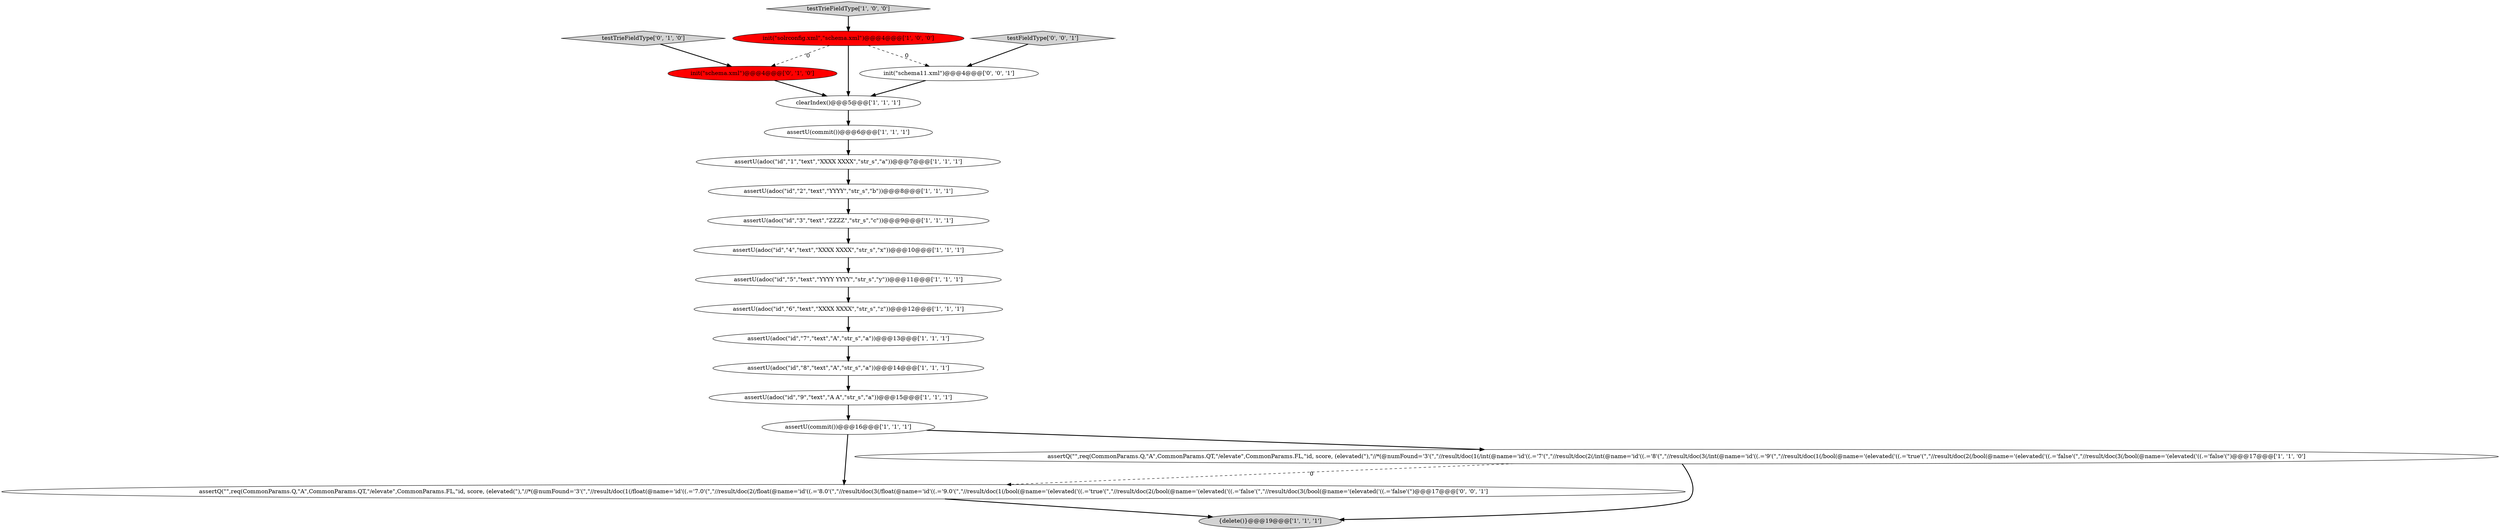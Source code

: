 digraph {
18 [style = filled, label = "init(\"schema11.xml\")@@@4@@@['0', '0', '1']", fillcolor = white, shape = ellipse image = "AAA0AAABBB3BBB"];
6 [style = filled, label = "assertU(adoc(\"id\",\"5\",\"text\",\"YYYY YYYY\",\"str_s\",\"y\"))@@@11@@@['1', '1', '1']", fillcolor = white, shape = ellipse image = "AAA0AAABBB1BBB"];
8 [style = filled, label = "assertU(adoc(\"id\",\"6\",\"text\",\"XXXX XXXX\",\"str_s\",\"z\"))@@@12@@@['1', '1', '1']", fillcolor = white, shape = ellipse image = "AAA0AAABBB1BBB"];
14 [style = filled, label = "assertU(adoc(\"id\",\"8\",\"text\",\"A\",\"str_s\",\"a\"))@@@14@@@['1', '1', '1']", fillcolor = white, shape = ellipse image = "AAA0AAABBB1BBB"];
2 [style = filled, label = "{delete()}@@@19@@@['1', '1', '1']", fillcolor = lightgray, shape = ellipse image = "AAA0AAABBB1BBB"];
9 [style = filled, label = "assertU(adoc(\"id\",\"3\",\"text\",\"ZZZZ\",\"str_s\",\"c\"))@@@9@@@['1', '1', '1']", fillcolor = white, shape = ellipse image = "AAA0AAABBB1BBB"];
10 [style = filled, label = "assertU(adoc(\"id\",\"9\",\"text\",\"A A\",\"str_s\",\"a\"))@@@15@@@['1', '1', '1']", fillcolor = white, shape = ellipse image = "AAA0AAABBB1BBB"];
0 [style = filled, label = "init(\"solrconfig.xml\",\"schema.xml\")@@@4@@@['1', '0', '0']", fillcolor = red, shape = ellipse image = "AAA1AAABBB1BBB"];
5 [style = filled, label = "assertU(commit())@@@6@@@['1', '1', '1']", fillcolor = white, shape = ellipse image = "AAA0AAABBB1BBB"];
20 [style = filled, label = "assertQ(\"\",req(CommonParams.Q,\"A\",CommonParams.QT,\"/elevate\",CommonParams.FL,\"id, score, (elevated(\"),\"//*(@numFound='3'(\",\"//result/doc(1(/float(@name='id'((.='7.0'(\",\"//result/doc(2(/float(@name='id'((.='8.0'(\",\"//result/doc(3(/float(@name='id'((.='9.0'(\",\"//result/doc(1(/bool(@name='(elevated('((.='true'(\",\"//result/doc(2(/bool(@name='(elevated('((.='false'(\",\"//result/doc(3(/bool(@name='(elevated('((.='false'(\")@@@17@@@['0', '0', '1']", fillcolor = white, shape = ellipse image = "AAA0AAABBB3BBB"];
17 [style = filled, label = "init(\"schema.xml\")@@@4@@@['0', '1', '0']", fillcolor = red, shape = ellipse image = "AAA1AAABBB2BBB"];
7 [style = filled, label = "assertU(adoc(\"id\",\"4\",\"text\",\"XXXX XXXX\",\"str_s\",\"x\"))@@@10@@@['1', '1', '1']", fillcolor = white, shape = ellipse image = "AAA0AAABBB1BBB"];
15 [style = filled, label = "testTrieFieldType['1', '0', '0']", fillcolor = lightgray, shape = diamond image = "AAA0AAABBB1BBB"];
16 [style = filled, label = "testTrieFieldType['0', '1', '0']", fillcolor = lightgray, shape = diamond image = "AAA0AAABBB2BBB"];
19 [style = filled, label = "testFieldType['0', '0', '1']", fillcolor = lightgray, shape = diamond image = "AAA0AAABBB3BBB"];
11 [style = filled, label = "assertU(adoc(\"id\",\"1\",\"text\",\"XXXX XXXX\",\"str_s\",\"a\"))@@@7@@@['1', '1', '1']", fillcolor = white, shape = ellipse image = "AAA0AAABBB1BBB"];
12 [style = filled, label = "assertU(adoc(\"id\",\"2\",\"text\",\"YYYY\",\"str_s\",\"b\"))@@@8@@@['1', '1', '1']", fillcolor = white, shape = ellipse image = "AAA0AAABBB1BBB"];
13 [style = filled, label = "assertU(adoc(\"id\",\"7\",\"text\",\"A\",\"str_s\",\"a\"))@@@13@@@['1', '1', '1']", fillcolor = white, shape = ellipse image = "AAA0AAABBB1BBB"];
1 [style = filled, label = "assertQ(\"\",req(CommonParams.Q,\"A\",CommonParams.QT,\"/elevate\",CommonParams.FL,\"id, score, (elevated(\"),\"//*(@numFound='3'(\",\"//result/doc(1(/int(@name='id'((.='7'(\",\"//result/doc(2(/int(@name='id'((.='8'(\",\"//result/doc(3(/int(@name='id'((.='9'(\",\"//result/doc(1(/bool(@name='(elevated('((.='true'(\",\"//result/doc(2(/bool(@name='(elevated('((.='false'(\",\"//result/doc(3(/bool(@name='(elevated('((.='false'(\")@@@17@@@['1', '1', '0']", fillcolor = white, shape = ellipse image = "AAA0AAABBB1BBB"];
4 [style = filled, label = "clearIndex()@@@5@@@['1', '1', '1']", fillcolor = white, shape = ellipse image = "AAA0AAABBB1BBB"];
3 [style = filled, label = "assertU(commit())@@@16@@@['1', '1', '1']", fillcolor = white, shape = ellipse image = "AAA0AAABBB1BBB"];
19->18 [style = bold, label=""];
3->1 [style = bold, label=""];
14->10 [style = bold, label=""];
10->3 [style = bold, label=""];
11->12 [style = bold, label=""];
16->17 [style = bold, label=""];
9->7 [style = bold, label=""];
12->9 [style = bold, label=""];
0->17 [style = dashed, label="0"];
20->2 [style = bold, label=""];
1->20 [style = dashed, label="0"];
3->20 [style = bold, label=""];
18->4 [style = bold, label=""];
0->4 [style = bold, label=""];
15->0 [style = bold, label=""];
6->8 [style = bold, label=""];
7->6 [style = bold, label=""];
0->18 [style = dashed, label="0"];
5->11 [style = bold, label=""];
1->2 [style = bold, label=""];
4->5 [style = bold, label=""];
13->14 [style = bold, label=""];
17->4 [style = bold, label=""];
8->13 [style = bold, label=""];
}
